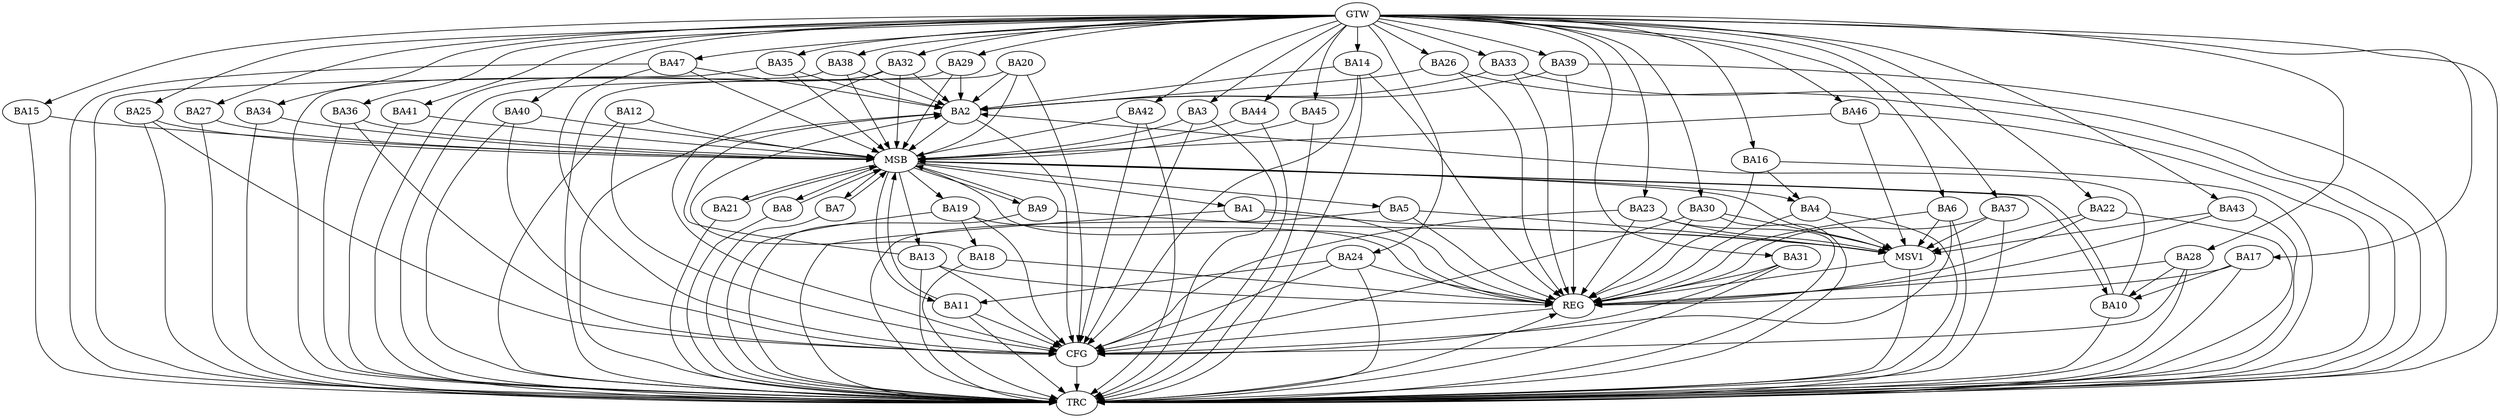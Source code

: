 strict digraph G {
  BA1 [ label="BA1" ];
  BA2 [ label="BA2" ];
  BA3 [ label="BA3" ];
  BA4 [ label="BA4" ];
  BA5 [ label="BA5" ];
  BA6 [ label="BA6" ];
  BA7 [ label="BA7" ];
  BA8 [ label="BA8" ];
  BA9 [ label="BA9" ];
  BA10 [ label="BA10" ];
  BA11 [ label="BA11" ];
  BA12 [ label="BA12" ];
  BA13 [ label="BA13" ];
  BA14 [ label="BA14" ];
  BA15 [ label="BA15" ];
  BA16 [ label="BA16" ];
  BA17 [ label="BA17" ];
  BA18 [ label="BA18" ];
  BA19 [ label="BA19" ];
  BA20 [ label="BA20" ];
  BA21 [ label="BA21" ];
  BA22 [ label="BA22" ];
  BA23 [ label="BA23" ];
  BA24 [ label="BA24" ];
  BA25 [ label="BA25" ];
  BA26 [ label="BA26" ];
  BA27 [ label="BA27" ];
  BA28 [ label="BA28" ];
  BA29 [ label="BA29" ];
  BA30 [ label="BA30" ];
  BA31 [ label="BA31" ];
  BA32 [ label="BA32" ];
  BA33 [ label="BA33" ];
  BA34 [ label="BA34" ];
  BA35 [ label="BA35" ];
  BA36 [ label="BA36" ];
  BA37 [ label="BA37" ];
  BA38 [ label="BA38" ];
  BA39 [ label="BA39" ];
  BA40 [ label="BA40" ];
  BA41 [ label="BA41" ];
  BA42 [ label="BA42" ];
  BA43 [ label="BA43" ];
  BA44 [ label="BA44" ];
  BA45 [ label="BA45" ];
  BA46 [ label="BA46" ];
  BA47 [ label="BA47" ];
  GTW [ label="GTW" ];
  REG [ label="REG" ];
  MSB [ label="MSB" ];
  CFG [ label="CFG" ];
  TRC [ label="TRC" ];
  MSV1 [ label="MSV1" ];
  BA16 -> BA4;
  BA17 -> BA10;
  BA19 -> BA18;
  BA24 -> BA11;
  BA28 -> BA10;
  GTW -> BA3;
  GTW -> BA6;
  GTW -> BA14;
  GTW -> BA15;
  GTW -> BA16;
  GTW -> BA17;
  GTW -> BA22;
  GTW -> BA23;
  GTW -> BA24;
  GTW -> BA25;
  GTW -> BA26;
  GTW -> BA27;
  GTW -> BA28;
  GTW -> BA29;
  GTW -> BA30;
  GTW -> BA31;
  GTW -> BA32;
  GTW -> BA33;
  GTW -> BA34;
  GTW -> BA35;
  GTW -> BA36;
  GTW -> BA37;
  GTW -> BA38;
  GTW -> BA39;
  GTW -> BA40;
  GTW -> BA41;
  GTW -> BA42;
  GTW -> BA43;
  GTW -> BA44;
  GTW -> BA45;
  GTW -> BA46;
  GTW -> BA47;
  BA1 -> REG;
  BA4 -> REG;
  BA5 -> REG;
  BA6 -> REG;
  BA13 -> REG;
  BA14 -> REG;
  BA16 -> REG;
  BA17 -> REG;
  BA18 -> REG;
  BA19 -> REG;
  BA22 -> REG;
  BA23 -> REG;
  BA24 -> REG;
  BA26 -> REG;
  BA28 -> REG;
  BA30 -> REG;
  BA31 -> REG;
  BA33 -> REG;
  BA37 -> REG;
  BA39 -> REG;
  BA43 -> REG;
  BA2 -> MSB;
  MSB -> BA1;
  MSB -> REG;
  BA3 -> MSB;
  BA7 -> MSB;
  BA8 -> MSB;
  BA9 -> MSB;
  MSB -> BA5;
  BA10 -> MSB;
  BA11 -> MSB;
  MSB -> BA9;
  BA12 -> MSB;
  MSB -> BA7;
  BA15 -> MSB;
  BA20 -> MSB;
  MSB -> BA11;
  BA21 -> MSB;
  MSB -> BA13;
  BA25 -> MSB;
  MSB -> BA10;
  BA27 -> MSB;
  BA29 -> MSB;
  MSB -> BA8;
  BA32 -> MSB;
  BA34 -> MSB;
  BA35 -> MSB;
  MSB -> BA21;
  BA36 -> MSB;
  BA38 -> MSB;
  BA40 -> MSB;
  BA41 -> MSB;
  BA42 -> MSB;
  BA44 -> MSB;
  BA45 -> MSB;
  MSB -> BA19;
  BA46 -> MSB;
  BA47 -> MSB;
  MSB -> BA4;
  BA25 -> CFG;
  BA32 -> CFG;
  BA31 -> CFG;
  BA36 -> CFG;
  BA11 -> CFG;
  BA23 -> CFG;
  BA12 -> CFG;
  BA19 -> CFG;
  BA40 -> CFG;
  BA24 -> CFG;
  BA47 -> CFG;
  BA6 -> CFG;
  BA30 -> CFG;
  BA2 -> CFG;
  BA20 -> CFG;
  BA3 -> CFG;
  BA13 -> CFG;
  BA14 -> CFG;
  BA42 -> CFG;
  BA28 -> CFG;
  REG -> CFG;
  BA1 -> TRC;
  BA2 -> TRC;
  BA3 -> TRC;
  BA4 -> TRC;
  BA5 -> TRC;
  BA6 -> TRC;
  BA7 -> TRC;
  BA8 -> TRC;
  BA9 -> TRC;
  BA10 -> TRC;
  BA11 -> TRC;
  BA12 -> TRC;
  BA13 -> TRC;
  BA14 -> TRC;
  BA15 -> TRC;
  BA16 -> TRC;
  BA17 -> TRC;
  BA18 -> TRC;
  BA19 -> TRC;
  BA20 -> TRC;
  BA21 -> TRC;
  BA22 -> TRC;
  BA23 -> TRC;
  BA24 -> TRC;
  BA25 -> TRC;
  BA26 -> TRC;
  BA27 -> TRC;
  BA28 -> TRC;
  BA29 -> TRC;
  BA30 -> TRC;
  BA31 -> TRC;
  BA32 -> TRC;
  BA33 -> TRC;
  BA34 -> TRC;
  BA35 -> TRC;
  BA36 -> TRC;
  BA37 -> TRC;
  BA38 -> TRC;
  BA39 -> TRC;
  BA40 -> TRC;
  BA41 -> TRC;
  BA42 -> TRC;
  BA43 -> TRC;
  BA44 -> TRC;
  BA45 -> TRC;
  BA46 -> TRC;
  BA47 -> TRC;
  GTW -> TRC;
  CFG -> TRC;
  TRC -> REG;
  BA10 -> BA2;
  BA18 -> BA2;
  BA14 -> BA2;
  BA20 -> BA2;
  BA35 -> BA2;
  BA33 -> BA2;
  BA32 -> BA2;
  BA47 -> BA2;
  BA29 -> BA2;
  BA13 -> BA2;
  BA26 -> BA2;
  BA39 -> BA2;
  BA38 -> BA2;
  BA1 -> MSV1;
  BA4 -> MSV1;
  BA5 -> MSV1;
  BA6 -> MSV1;
  BA22 -> MSV1;
  BA23 -> MSV1;
  BA30 -> MSV1;
  MSB -> MSV1;
  BA43 -> MSV1;
  BA37 -> MSV1;
  BA9 -> MSV1;
  BA46 -> MSV1;
  MSV1 -> REG;
  MSV1 -> TRC;
}

